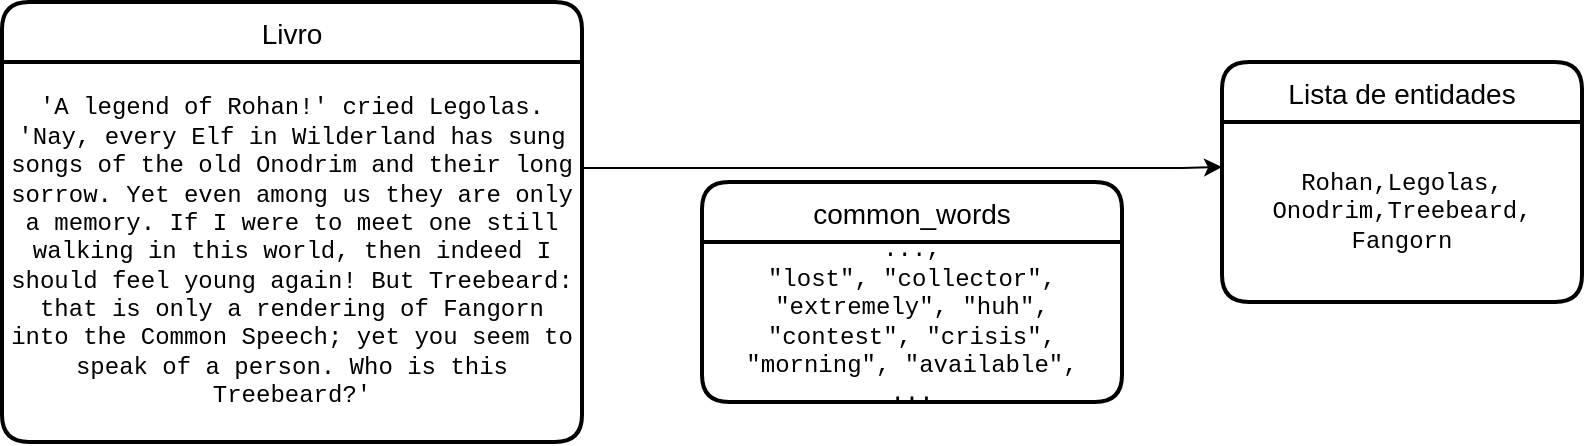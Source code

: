 <mxfile version="13.10.4" type="github">
  <diagram id="R2lEEEUBdFMjLlhIrx00" name="Page-1">
    <mxGraphModel dx="3658" dy="497" grid="1" gridSize="10" guides="1" tooltips="1" connect="1" arrows="1" fold="1" page="1" pageScale="1" pageWidth="850" pageHeight="1100" math="0" shadow="0" extFonts="Permanent Marker^https://fonts.googleapis.com/css?family=Permanent+Marker">
      <root>
        <mxCell id="0" />
        <mxCell id="1" parent="0" />
        <mxCell id="dcQ1FEyAllWSrE3yn0ka-9" value="Livro" style="swimlane;childLayout=stackLayout;horizontal=1;startSize=30;horizontalStack=0;rounded=1;fontSize=14;fontStyle=0;strokeWidth=2;resizeParent=0;resizeLast=1;shadow=0;dashed=0;align=center;" parent="1" vertex="1">
          <mxGeometry x="-2050" y="580" width="290" height="220" as="geometry" />
        </mxCell>
        <mxCell id="dcQ1FEyAllWSrE3yn0ka-8" value="&#39;A legend of Rohan!&#39; cried Legolas. &#39;Nay, every Elf in Wilderland has sung songs of the old Onodrim and their long sorrow. Yet even among us they are only a memory. If I were to meet one still walking in this world, then indeed I should feel young again! But Treebeard: that is only a rendering of Fangorn into the Common Speech; yet you seem to speak of a person. Who is this Treebeard?&#39;" style="text;html=1;strokeColor=none;fillColor=none;align=center;verticalAlign=middle;whiteSpace=wrap;rounded=0;fontFamily=Courier New;" parent="dcQ1FEyAllWSrE3yn0ka-9" vertex="1">
          <mxGeometry y="30" width="290" height="190" as="geometry" />
        </mxCell>
        <mxCell id="dcQ1FEyAllWSrE3yn0ka-12" value="Lista de entidades" style="swimlane;childLayout=stackLayout;horizontal=1;startSize=30;horizontalStack=0;rounded=1;fontSize=14;fontStyle=0;strokeWidth=2;resizeParent=0;resizeLast=1;shadow=0;dashed=0;align=center;" parent="1" vertex="1">
          <mxGeometry x="-1440" y="610" width="180" height="120" as="geometry" />
        </mxCell>
        <mxCell id="dcQ1FEyAllWSrE3yn0ka-13" value="Rohan,Legolas, Onodrim,Treebeard, Fangorn" style="text;html=1;strokeColor=none;fillColor=none;align=center;verticalAlign=middle;whiteSpace=wrap;rounded=0;fontFamily=Courier New;" parent="dcQ1FEyAllWSrE3yn0ka-12" vertex="1">
          <mxGeometry y="30" width="180" height="90" as="geometry" />
        </mxCell>
        <mxCell id="dcQ1FEyAllWSrE3yn0ka-20" value="common_words" style="swimlane;childLayout=stackLayout;horizontal=1;startSize=30;horizontalStack=0;rounded=1;fontSize=14;fontStyle=0;strokeWidth=2;resizeParent=0;resizeLast=1;shadow=0;dashed=0;align=center;" parent="1" vertex="1">
          <mxGeometry x="-1700" y="670" width="210" height="110" as="geometry" />
        </mxCell>
        <mxCell id="dcQ1FEyAllWSrE3yn0ka-22" value="&lt;div&gt;...,&lt;/div&gt;&lt;div&gt;&quot;lost&quot;, &quot;collector&quot;, &quot;extremely&quot;, &quot;huh&quot;, &quot;contest&quot;, &quot;crisis&quot;, &quot;morning&quot;, &quot;available&quot;,&lt;/div&gt;&lt;div&gt;...&lt;br&gt;&lt;/div&gt;" style="text;html=1;strokeColor=none;fillColor=none;align=center;verticalAlign=middle;whiteSpace=wrap;rounded=0;fontFamily=Courier New;" parent="dcQ1FEyAllWSrE3yn0ka-20" vertex="1">
          <mxGeometry y="30" width="210" height="80" as="geometry" />
        </mxCell>
        <mxCell id="dcQ1FEyAllWSrE3yn0ka-25" style="edgeStyle=orthogonalEdgeStyle;rounded=0;orthogonalLoop=1;jettySize=auto;html=1;entryX=0;entryY=0.25;entryDx=0;entryDy=0;fontFamily=Courier New;exitX=1;exitY=0.25;exitDx=0;exitDy=0;" parent="1" source="dcQ1FEyAllWSrE3yn0ka-8" target="dcQ1FEyAllWSrE3yn0ka-13" edge="1">
          <mxGeometry relative="1" as="geometry">
            <Array as="points">
              <mxPoint x="-1760" y="663" />
              <mxPoint x="-1460" y="663" />
            </Array>
          </mxGeometry>
        </mxCell>
      </root>
    </mxGraphModel>
  </diagram>
</mxfile>

